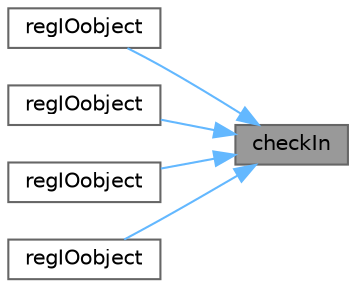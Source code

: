 digraph "checkIn"
{
 // LATEX_PDF_SIZE
  bgcolor="transparent";
  edge [fontname=Helvetica,fontsize=10,labelfontname=Helvetica,labelfontsize=10];
  node [fontname=Helvetica,fontsize=10,shape=box,height=0.2,width=0.4];
  rankdir="RL";
  Node1 [id="Node000001",label="checkIn",height=0.2,width=0.4,color="gray40", fillcolor="grey60", style="filled", fontcolor="black",tooltip=" "];
  Node1 -> Node2 [id="edge1_Node000001_Node000002",dir="back",color="steelblue1",style="solid",tooltip=" "];
  Node2 [id="Node000002",label="regIOobject",height=0.2,width=0.4,color="grey40", fillcolor="white", style="filled",URL="$classFoam_1_1regIOobject.html#a64995c2c03ca34f5b9691087af65f510",tooltip=" "];
  Node1 -> Node3 [id="edge2_Node000001_Node000003",dir="back",color="steelblue1",style="solid",tooltip=" "];
  Node3 [id="Node000003",label="regIOobject",height=0.2,width=0.4,color="grey40", fillcolor="white", style="filled",URL="$classFoam_1_1regIOobject.html#ab11e1f0c2f32085327c069061f0638c6",tooltip=" "];
  Node1 -> Node4 [id="edge3_Node000001_Node000004",dir="back",color="steelblue1",style="solid",tooltip=" "];
  Node4 [id="Node000004",label="regIOobject",height=0.2,width=0.4,color="grey40", fillcolor="white", style="filled",URL="$classFoam_1_1regIOobject.html#aa449bac5b9301a05a8f6219f1f25b52b",tooltip=" "];
  Node1 -> Node5 [id="edge4_Node000001_Node000005",dir="back",color="steelblue1",style="solid",tooltip=" "];
  Node5 [id="Node000005",label="regIOobject",height=0.2,width=0.4,color="grey40", fillcolor="white", style="filled",URL="$classFoam_1_1regIOobject.html#a96cd9e115d935a1fb559a082dbc3ddca",tooltip=" "];
}
